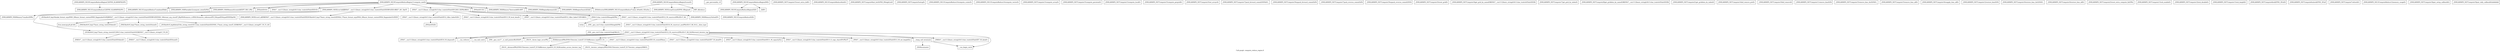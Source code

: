 digraph "Call graph: compute_reduce_region.ll" {
	label="Call graph: compute_reduce_region.ll";

	Node0x562e3deef7a0 [shape=record,label="{_ZN9LAMMPS_NS19ComputeReduceRegionC2EPNS_6LAMMPSEiPPc}"];
	Node0x562e3deef7a0 -> Node0x562e3de8b480;
	Node0x562e3deef930 [shape=record,label="{_ZN9LAMMPS_NS6Memory7destroyIdEEvRPT_}"];
	Node0x562e3deef930 -> Node0x562e3deb2f80;
	Node0x562e3de8b480 [shape=record,label="{_ZN9LAMMPS_NS13ComputeReduceC2EPNS_6LAMMPSEiPPc}"];
	Node0x562e3dead500 [shape=record,label="{_ZN9LAMMPS_NS19ComputeReduceRegion11compute_oneEii}"];
	Node0x562e3dead500 -> Node0x562e3de96ad0;
	Node0x562e3dead500 -> Node0x562e3de85bc0;
	Node0x562e3dead500 -> Node0x562e3deb3aa0;
	Node0x562e3dead500 -> Node0x562e3de67bd0;
	Node0x562e3dead500 -> Node0x562e3dead470;
	Node0x562e3dead500 -> Node0x562e3de675e0;
	Node0x562e3dead500 -> Node0x562e3deef930;
	Node0x562e3dead500 -> Node0x562e3deefbd0;
	Node0x562e3dead500 -> Node0x562e3de85b30;
	Node0x562e3dead500 -> Node0x562e3de69d90;
	Node0x562e3dead500 -> Node0x562e3de66e20;
	Node0x562e3dead500 -> Node0x562e3de68410;
	Node0x562e3de96ad0 [shape=record,label="{_ZN9LAMMPS_NS6Region8prematchEv}"];
	Node0x562e3de85bc0 [shape=record,label="{_ZNSt6vectorIN9LAMMPS_NS13ComputeReduce7value_tESaIS2_EEixEm}"];
	Node0x562e3deb3aa0 [shape=record,label="{_ZN9LAMMPS_NS6Region5matchEddd}"];
	Node0x562e3de67bd0 [shape=record,label="{_ZN9LAMMPS_NS13ComputeReduce7combineERddi}"];
	Node0x562e3de69d90 [shape=record,label="{_ZN9LAMMPS_NS5Error3allIJRNSt7__cxx1112basic_stringIcSt11char_traitsIcESaIcEEERPcEEEvRKS7_iSC_DpOT_}"];
	Node0x562e3de69d90 -> Node0x562e3dea7380;
	Node0x562e3de69d90 -> Node0x562e3de9a2d0;
	Node0x562e3de69d90 -> Node0x562e3de921a0;
	Node0x562e3de68410 [shape=record,label="{_ZNSaIcEC1Ev}"];
	Node0x562e3de66e20 [shape=record,label="{_ZNSt7__cxx1112basic_stringIcSt11char_traitsIcESaIcEEC2IS3_EEPKcRKS3_}"];
	Node0x562e3de66e20 -> Node0x562e3de6a970;
	Node0x562e3de66e20 -> Node0x562e3de6ad30;
	Node0x562e3de66e20 -> Node0x562e3dee53e0;
	Node0x562e3de66e20 -> Node0x562e3de9d560;
	Node0x562e3de66e20 -> Node0x562e3de8a920;
	Node0x562e3de737c0 [shape=record,label="{__gxx_personality_v0}"];
	Node0x562e3de85b30 [shape=record,label="{_ZNSt7__cxx1112basic_stringIcSt11char_traitsIcESaIcEED1Ev}"];
	Node0x562e3deefbd0 [shape=record,label="{_ZNSaIcED1Ev}"];
	Node0x562e3de675e0 [shape=record,label="{_ZN9LAMMPS_NS6Memory6createIdEEPT_RS3_iPKc}"];
	Node0x562e3de675e0 -> Node0x562e3de7a530;
	Node0x562e3dead470 [shape=record,label="{_ZN9LAMMPS_NS8Variable12compute_atomEiiPdii}"];
	Node0x562e3de84e00 [shape=record,label="{_ZN9LAMMPS_NS19ComputeReduceRegion5countEi}"];
	Node0x562e3de84e00 -> Node0x562e3de85bc0;
	Node0x562e3de84e00 -> Node0x562e3de88d70;
	Node0x562e3de84e00 -> Node0x562e3de8b0d0;
	Node0x562e3de88d70 [shape=record,label="{_ZN9LAMMPS_NS5Group5countEiPNS_6RegionE}"];
	Node0x562e3de8b0d0 [shape=record,label="{MPI_Allreduce}"];
	Node0x562e3de91710 [shape=record,label="{_ZN9LAMMPS_NS19ComputeReduceRegionD2Ev}"];
	Node0x562e3de91710 -> Node0x562e3de945b0;
	Node0x562e3de99fa0 [shape=record,label="{_ZN9LAMMPS_NS19ComputeReduceRegionD0Ev}"];
	Node0x562e3de99fa0 -> Node0x562e3de91710;
	Node0x562e3de99fa0 -> Node0x562e3dea36f0;
	Node0x562e3dea6fe0 [shape=record,label="{_ZN9LAMMPS_NS7Compute15reset_extra_dofEv}"];
	Node0x562e3deaa8b0 [shape=record,label="{_ZN9LAMMPS_NS13ComputeReduce4initEv}"];
	Node0x562e3deaf3d0 [shape=record,label="{_ZN9LAMMPS_NS7Compute9init_listEiPNS_9NeighListE}"];
	Node0x562e3deb0270 [shape=record,label="{_ZN9LAMMPS_NS7Compute5setupEv}"];
	Node0x562e3deb1760 [shape=record,label="{_ZN9LAMMPS_NS13ComputeReduce14compute_scalarEv}"];
	Node0x562e3deb3cd0 [shape=record,label="{_ZN9LAMMPS_NS13ComputeReduce14compute_vectorEv}"];
	Node0x562e3deb7030 [shape=record,label="{_ZN9LAMMPS_NS7Compute13compute_arrayEv}"];
	Node0x562e3deb89c0 [shape=record,label="{_ZN9LAMMPS_NS7Compute15compute_peratomEv}"];
	Node0x562e3deba450 [shape=record,label="{_ZN9LAMMPS_NS7Compute13compute_localEv}"];
	Node0x562e3deba4d0 [shape=record,label="{_ZN9LAMMPS_NS7Compute15compute_pergridEv}"];
	Node0x562e3debb230 [shape=record,label="{_ZN9LAMMPS_NS7Compute10set_arraysEi}"];
	Node0x562e3debc520 [shape=record,label="{_ZN9LAMMPS_NS7Compute17pack_forward_commEiPiPdiS1_}"];
	Node0x562e3debe810 [shape=record,label="{_ZN9LAMMPS_NS7Compute19unpack_forward_commEiiPd}"];
	Node0x562e3dec7f50 [shape=record,label="{_ZN9LAMMPS_NS7Compute17pack_reverse_commEiiPd}"];
	Node0x562e3dec8e80 [shape=record,label="{_ZN9LAMMPS_NS7Compute19unpack_reverse_commEiPiPd}"];
	Node0x562e3decb2c0 [shape=record,label="{_ZN9LAMMPS_NS7Compute10reset_gridEv}"];
	Node0x562e3defe800 [shape=record,label="{_ZNKSt7__cxx1112basic_stringIcSt11char_traitsIcESaIcEE7_M_dataEv}"];
	Node0x562e3defe900 [shape=record,label="{__cxa_begin_catch}"];
	Node0x562e3defe980 [shape=record,label="{_ZNSt7__cxx1112basic_stringIcSt11char_traitsIcESaIcEE10_M_disposeEv}"];
	Node0x562e3defea00 [shape=record,label="{__cxa_rethrow}"];
	Node0x562e3defea80 [shape=record,label="{__cxa_end_catch}"];
	Node0x562e3decc490 [shape=record,label="{_ZN9LAMMPS_NS7Compute16get_grid_by_nameERKNSt7__cxx1112basic_stringIcSt11char_traitsIcESaIcEEERi}"];
	Node0x562e3decd6f0 [shape=record,label="{_ZN9LAMMPS_NS7Compute17get_grid_by_indexEi}"];
	Node0x562e3dece080 [shape=record,label="{_ZN9LAMMPS_NS7Compute20get_griddata_by_nameEiRKNSt7__cxx1112basic_stringIcSt11char_traitsIcESaIcEEERi}"];
	Node0x562e3ded0430 [shape=record,label="{_ZN9LAMMPS_NS7Compute21get_griddata_by_indexEi}"];
	Node0x562e3ded16b0 [shape=record,label="{_ZN9LAMMPS_NS7Compute14dof_remove_preEv}"];
	Node0x562e3ded2350 [shape=record,label="{_ZN9LAMMPS_NS7Compute10dof_removeEi}"];
	Node0x562e3ded3d60 [shape=record,label="{_ZN9LAMMPS_NS7Compute11remove_biasEiPd}"];
	Node0x562e3ded5950 [shape=record,label="{_ZN9LAMMPS_NS7Compute15remove_bias_thrEiPdS1_}"];
	Node0x562e3ded6dc0 [shape=record,label="{_ZN9LAMMPS_NS7Compute15remove_bias_allEv}"];
	Node0x562e3ded8c00 [shape=record,label="{_ZN9LAMMPS_NS7Compute16reapply_bias_allEv}"];
	Node0x562e3ded9570 [shape=record,label="{_ZN9LAMMPS_NS7Compute12restore_biasEiPd}"];
	Node0x562e3ded9da0 [shape=record,label="{_ZN9LAMMPS_NS7Compute16restore_bias_thrEiPdS1_}"];
	Node0x562e3dee1620 [shape=record,label="{_ZN9LAMMPS_NS7Compute16restore_bias_allEv}"];
	Node0x562e3ded9480 [shape=record,label="{_ZN9LAMMPS_NS7Compute23reset_extra_compute_fixEPKc}"];
	Node0x562e3deb88d0 [shape=record,label="{_ZN9LAMMPS_NS7Compute11lock_enableEv}"];
	Node0x562e3dee3c00 [shape=record,label="{_ZN9LAMMPS_NS7Compute12lock_disableEv}"];
	Node0x562e3deb9c90 [shape=record,label="{_ZN9LAMMPS_NS7Compute11lock_lengthEv}"];
	Node0x562e3dee4a10 [shape=record,label="{_ZN9LAMMPS_NS7Compute4lockEPNS_3FixEll}"];
	Node0x562e3dee6090 [shape=record,label="{_ZN9LAMMPS_NS7Compute6unlockEPNS_3FixE}"];
	Node0x562e3dee6c50 [shape=record,label="{_ZN9LAMMPS_NS7Compute7refreshEv}"];
	Node0x562e3dee75f0 [shape=record,label="{_ZN9LAMMPS_NS13ComputeReduce12memory_usageEv}"];
	Node0x562e3dee90c0 [shape=record,label="{_ZN9LAMMPS_NS7Compute19pair_setup_callbackEii}"];
	Node0x562e3de945b0 [shape=record,label="{_ZN9LAMMPS_NS13ComputeReduceD2Ev}"];
	Node0x562e3dea36f0 [shape=record,label="{_ZdlPv}"];
	Node0x562e3dee6b40 [shape=record,label="{_ZN9LAMMPS_NS7Compute19pair_tally_callbackEiiiidddddd}"];
	Node0x562e3de921a0 [shape=record,label="{_ZN9LAMMPS_NS5Error4_allERKNSt7__cxx1112basic_stringIcSt11char_traitsIcESaIcEEEiN3fmt6v9_lmp17basic_string_viewIcEENSA_17basic_format_argsINSA_20basic_format_contextINSA_8appenderEcEEEE}"];
	Node0x562e3dea7380 [shape=record,label="{_ZN3fmt6v9_lmp17basic_string_viewIcEC2ISt11char_traitsIcESaIcEEERKNSt7__cxx1112basic_stringIcT_T0_EE}"];
	Node0x562e3dea7380 -> Node0x562e3dee9390;
	Node0x562e3dea7380 -> Node0x562e3de70730;
	Node0x562e3de9a2d0 [shape=record,label="{_ZN3fmt6v9_lmp16make_format_argsINS0_20basic_format_contextINS0_8appenderEcEEJRNSt7__cxx1112basic_stringIcSt11char_traitsIcESaIcEEERPcEEENS0_16format_arg_storeIT_JDpNSt9remove_cvINSt16remove_referenceIT0_E4typeEE4typeEEEEDpOSI_}"];
	Node0x562e3de9a2d0 -> Node0x562e3de6efe0;
	Node0x562e3de9a2d0 -> Node0x562e3de6de40;
	Node0x562e3de9a2d0 -> Node0x562e3deeaea0;
	Node0x562e3de9a2d0 -> Node0x562e3deb2e90;
	Node0x562e3de6efe0 [shape=record,label="{_ZN3fmt6v9_lmp6detail14to_string_viewIcSt11char_traitsIcESaIcEEENS0_17basic_string_viewIT_EERKNSt7__cxx1112basic_stringIS7_T0_T1_EE}"];
	Node0x562e3de6efe0 -> Node0x562e3dea7380;
	Node0x562e3dee9390 [shape=record,label="{_ZNKSt7__cxx1112basic_stringIcSt11char_traitsIcESaIcEE4dataEv}"];
	Node0x562e3de70730 [shape=record,label="{_ZNKSt7__cxx1112basic_stringIcSt11char_traitsIcESaIcEE4sizeEv}"];
	Node0x562e3de6de40 [shape=record,label="{llvm.memcpy.p0.p0.i64}"];
	Node0x562e3deeaea0 [shape=record,label="{_ZNK3fmt6v9_lmp17basic_string_viewIcE4dataEv}"];
	Node0x562e3deb2e90 [shape=record,label="{_ZNK3fmt6v9_lmp17basic_string_viewIcE4sizeEv}"];
	Node0x562e3de6a970 [shape=record,label="{_ZNSt7__cxx1112basic_stringIcSt11char_traitsIcESaIcEE13_M_local_dataEv}"];
	Node0x562e3de6ad30 [shape=record,label="{_ZNSt7__cxx1112basic_stringIcSt11char_traitsIcESaIcEE12_Alloc_hiderC1EPcRKS3_}"];
	Node0x562e3de9d560 [shape=record,label="{_ZNSt7__cxx1112basic_stringIcSt11char_traitsIcESaIcEE12_M_constructIPKcEEvT_S8_}"];
	Node0x562e3de9d560 -> Node0x562e3defd050;
	Node0x562e3dee53e0 [shape=record,label="{_ZNSt11char_traitsIcE6lengthEPKc}"];
	Node0x562e3dee53e0 -> Node0x562e3defd100;
	Node0x562e3dee53e0 -> Node0x562e3defd1b0;
	Node0x562e3de8a920 [shape=record,label="{_ZNSt7__cxx1112basic_stringIcSt11char_traitsIcESaIcEE12_Alloc_hiderD2Ev}"];
	Node0x562e3de8a920 -> Node0x562e3defd230;
	Node0x562e3defd050 [shape=record,label="{_ZNSt7__cxx1112basic_stringIcSt11char_traitsIcESaIcEE16_M_construct_auxIPKcEEvT_S8_St12__false_type}"];
	Node0x562e3defd050 -> Node0x562e3defd2b0;
	Node0x562e3defd2b0 [shape=record,label="{_ZNSt7__cxx1112basic_stringIcSt11char_traitsIcESaIcEE12_M_constructIPKcEEvT_S8_St20forward_iterator_tag}"];
	Node0x562e3defd2b0 -> Node0x562e3defd360;
	Node0x562e3defd2b0 -> Node0x562e3dec9de0;
	Node0x562e3defd2b0 -> Node0x562e3decade0;
	Node0x562e3defd2b0 -> Node0x562e3ded2c20;
	Node0x562e3defd2b0 -> Node0x562e3ded3100;
	Node0x562e3defd2b0 -> Node0x562e3defe780;
	Node0x562e3defd2b0 -> Node0x562e3defe800;
	Node0x562e3defd2b0 -> Node0x562e3defe880;
	Node0x562e3defd2b0 -> Node0x562e3defe900;
	Node0x562e3defd2b0 -> Node0x562e3defe980;
	Node0x562e3defd2b0 -> Node0x562e3defea00;
	Node0x562e3defd2b0 -> Node0x562e3defea80;
	Node0x562e3defd2b0 -> Node0x562e3defeb00;
	Node0x562e3defd2b0 -> Node0x562e3defeb80;
	Node0x562e3defd360 [shape=record,label="{_ZN9__gnu_cxx17__is_null_pointerIKcEEbPT_}"];
	Node0x562e3dec9de0 [shape=record,label="{_ZSt19__throw_logic_errorPKc}"];
	Node0x562e3decade0 [shape=record,label="{_ZSt8distanceIPKcENSt15iterator_traitsIT_E15difference_typeES3_S3_}"];
	Node0x562e3decade0 -> Node0x562e3defec00;
	Node0x562e3decade0 -> Node0x562e3defec80;
	Node0x562e3ded3100 [shape=record,label="{_ZNSt7__cxx1112basic_stringIcSt11char_traitsIcESaIcEE7_M_dataEPc}"];
	Node0x562e3ded2c20 [shape=record,label="{_ZNSt7__cxx1112basic_stringIcSt11char_traitsIcESaIcEE9_M_createERmm}"];
	Node0x562e3defe780 [shape=record,label="{_ZNSt7__cxx1112basic_stringIcSt11char_traitsIcESaIcEE11_M_capacityEm}"];
	Node0x562e3defe880 [shape=record,label="{_ZNSt7__cxx1112basic_stringIcSt11char_traitsIcESaIcEE13_S_copy_charsEPcPKcS7_}"];
	Node0x562e3defeb80 [shape=record,label="{__clang_call_terminate}"];
	Node0x562e3defeb80 -> Node0x562e3defe900;
	Node0x562e3defeb80 -> Node0x562e3defed60;
	Node0x562e3defed60 [shape=record,label="{_ZSt9terminatev}"];
	Node0x562e3defeb00 [shape=record,label="{_ZNSt7__cxx1112basic_stringIcSt11char_traitsIcESaIcEE13_M_set_lengthEm}"];
	Node0x562e3defec80 [shape=record,label="{_ZSt10__distanceIPKcENSt15iterator_traitsIT_E15difference_typeES3_S3_St26random_access_iterator_tag}"];
	Node0x562e3defec00 [shape=record,label="{_ZSt19__iterator_categoryIPKcENSt15iterator_traitsIT_E17iterator_categoryERKS3_}"];
	Node0x562e3defd100 [shape=record,label="{_ZN9__gnu_cxx11char_traitsIcE6lengthEPKc}"];
	Node0x562e3defd100 -> Node0x562e3defee10;
	Node0x562e3defd1b0 [shape=record,label="{strlen}"];
	Node0x562e3defee10 [shape=record,label="{_ZN9__gnu_cxx11char_traitsIcE2eqERKcS3_}"];
	Node0x562e3defd230 [shape=record,label="{_ZNSaIcED2Ev}"];
	Node0x562e3deb2f80 [shape=record,label="{_ZN9LAMMPS_NS6Memory5sfreeEPv}"];
	Node0x562e3de7a530 [shape=record,label="{_ZN9LAMMPS_NS6Memory7smallocElPKc}"];
}
